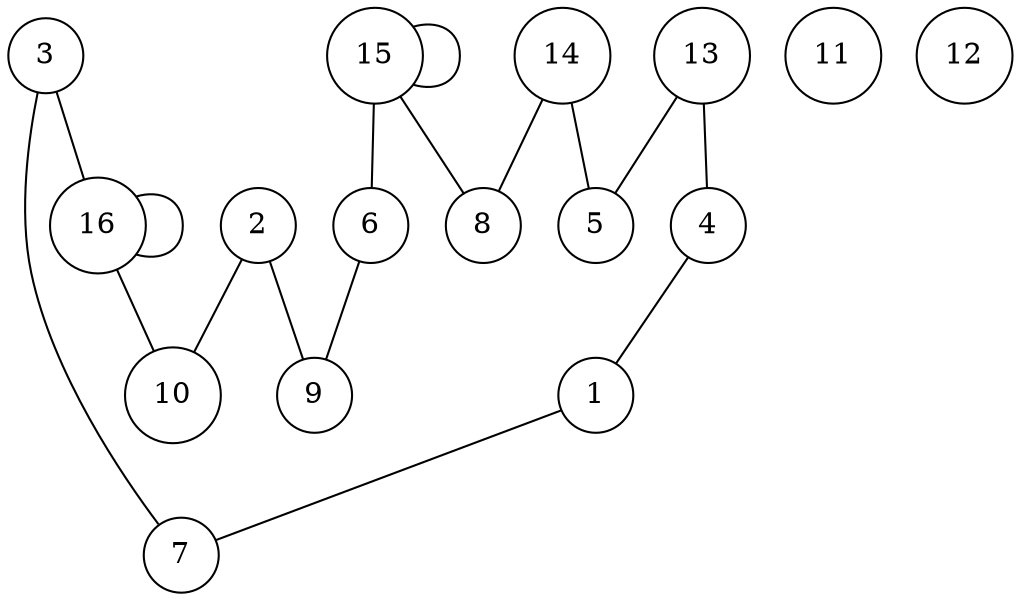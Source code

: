 graph ulysses16 {
	node [shape=circle fillcolor=white]
	1 [ pos = "24.360902,7.669173!"]
	2 [ pos = "25.823430,10.419597!"]
	3 [ pos = "26.252729,-3.790929!"]
	4 [ pos = "26.383701,16.822702!"]
	5 [ pos = "27.293233,11.038079!"]
	6 [ pos = "27.300509,14.872666!"]
	7 [ pos = "27.329614,8.869755!"]
	8 [ pos = "27.758913,11.169052!"]
	9 [ pos = "27.824400,14.858113!"]
	10 [ pos = "27.955372,9.539171!"]
	11 [ pos = "27.991754,11.008974!"]
	12 [ pos = "28.639340,14.232355!"]
	13 [ pos = "28.792142,19.027407!"]
	14 [ pos = "29.512491,18.423478!"]
	15 [ pos = "29.956342,9.495513!"]
	16 [ pos = "30.000000,6.621392!"]

	1 -- 7
	3 -- 16
	16 -- 10
	15 -- 8
	14 -- 5
	13 -- 4
	4 -- 1
	16 -- 16
	15 -- 15
	15 -- 6
	2 -- 9
	6 -- 9
	13 -- 5
	2 -- 10
	14 -- 8
	3 -- 7
}